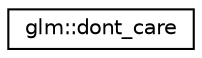 digraph "Graphical Class Hierarchy"
{
  edge [fontname="Helvetica",fontsize="10",labelfontname="Helvetica",labelfontsize="10"];
  node [fontname="Helvetica",fontsize="10",shape=record];
  rankdir="LR";
  Node1 [label="glm::dont_care",height=0.2,width=0.4,color="black", fillcolor="white", style="filled",URL="$classglm_1_1dont__care.html"];
}
